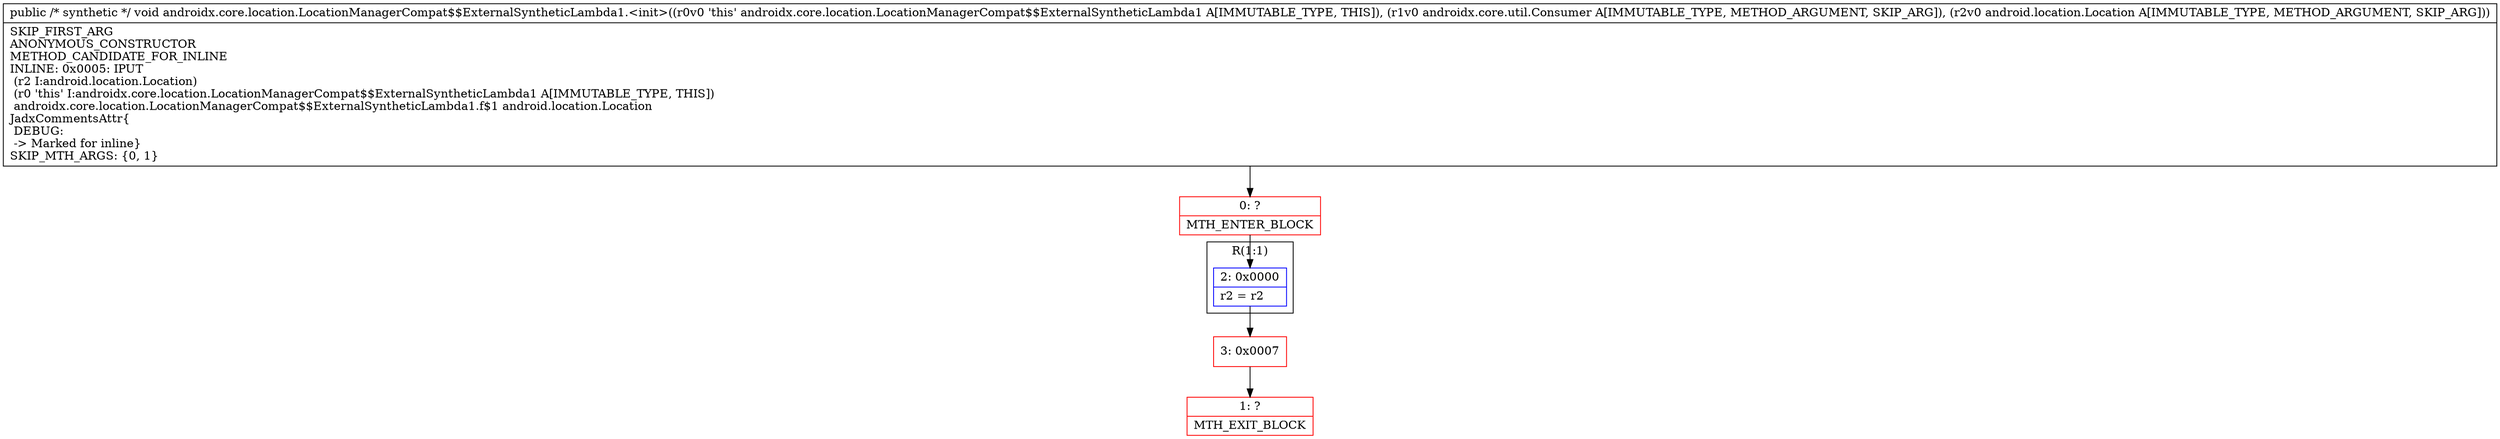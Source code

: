 digraph "CFG forandroidx.core.location.LocationManagerCompat$$ExternalSyntheticLambda1.\<init\>(Landroidx\/core\/util\/Consumer;Landroid\/location\/Location;)V" {
subgraph cluster_Region_1815618078 {
label = "R(1:1)";
node [shape=record,color=blue];
Node_2 [shape=record,label="{2\:\ 0x0000|r2 = r2\l}"];
}
Node_0 [shape=record,color=red,label="{0\:\ ?|MTH_ENTER_BLOCK\l}"];
Node_3 [shape=record,color=red,label="{3\:\ 0x0007}"];
Node_1 [shape=record,color=red,label="{1\:\ ?|MTH_EXIT_BLOCK\l}"];
MethodNode[shape=record,label="{public \/* synthetic *\/ void androidx.core.location.LocationManagerCompat$$ExternalSyntheticLambda1.\<init\>((r0v0 'this' androidx.core.location.LocationManagerCompat$$ExternalSyntheticLambda1 A[IMMUTABLE_TYPE, THIS]), (r1v0 androidx.core.util.Consumer A[IMMUTABLE_TYPE, METHOD_ARGUMENT, SKIP_ARG]), (r2v0 android.location.Location A[IMMUTABLE_TYPE, METHOD_ARGUMENT, SKIP_ARG]))  | SKIP_FIRST_ARG\lANONYMOUS_CONSTRUCTOR\lMETHOD_CANDIDATE_FOR_INLINE\lINLINE: 0x0005: IPUT  \l  (r2 I:android.location.Location)\l  (r0 'this' I:androidx.core.location.LocationManagerCompat$$ExternalSyntheticLambda1 A[IMMUTABLE_TYPE, THIS])\l androidx.core.location.LocationManagerCompat$$ExternalSyntheticLambda1.f$1 android.location.Location\lJadxCommentsAttr\{\l DEBUG: \l \-\> Marked for inline\}\lSKIP_MTH_ARGS: \{0, 1\}\l}"];
MethodNode -> Node_0;Node_2 -> Node_3;
Node_0 -> Node_2;
Node_3 -> Node_1;
}

